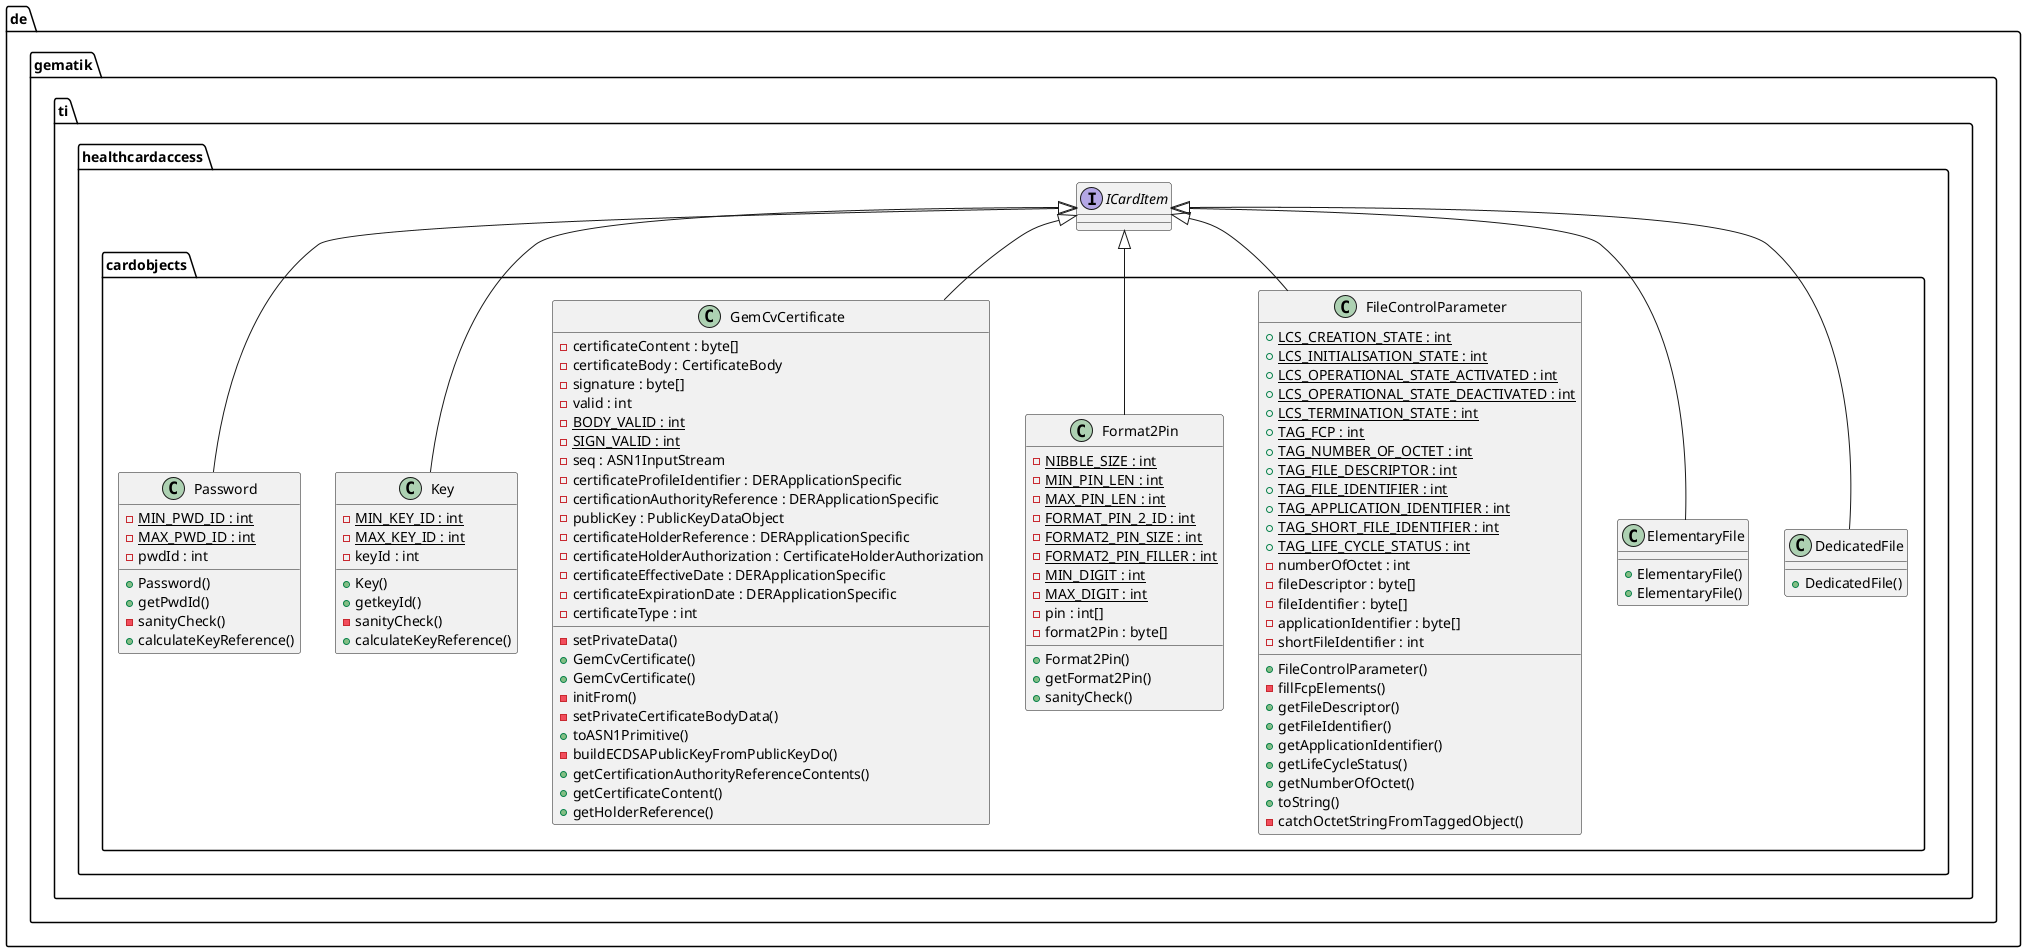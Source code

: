 @startuml

package de.gematik.ti.healthcardaccess {
    interface ICardItem {
    }
  }
package de.gematik.ti.healthcardaccess {
    package de.gematik.ti.healthcardaccess.cardobjects {
      class DedicatedFile {
          + DedicatedFile()
      }
    }
  }
package de.gematik.ti.healthcardaccess {
    package de.gematik.ti.healthcardaccess.cardobjects {
      class ElementaryFile {
          + ElementaryFile()
          + ElementaryFile()
      }
    }
  }
package de.gematik.ti.healthcardaccess {
    package de.gematik.ti.healthcardaccess.cardobjects {
      class FileControlParameter {
          {static} + LCS_CREATION_STATE : int
          {static} + LCS_INITIALISATION_STATE : int
          {static} + LCS_OPERATIONAL_STATE_ACTIVATED : int
          {static} + LCS_OPERATIONAL_STATE_DEACTIVATED : int
          {static} + LCS_TERMINATION_STATE : int
          {static} + TAG_FCP : int
          {static} + TAG_NUMBER_OF_OCTET : int
          {static} + TAG_FILE_DESCRIPTOR : int
          {static} + TAG_FILE_IDENTIFIER : int
          {static} + TAG_APPLICATION_IDENTIFIER : int
          {static} + TAG_SHORT_FILE_IDENTIFIER : int
          {static} + TAG_LIFE_CYCLE_STATUS : int
          - numberOfOctet : int
          - fileDescriptor : byte[]
          - fileIdentifier : byte[]
          - applicationIdentifier : byte[]
          - shortFileIdentifier : int
          + FileControlParameter()
          - fillFcpElements()
          + getFileDescriptor()
          + getFileIdentifier()
          + getApplicationIdentifier()
          + getLifeCycleStatus()
          + getNumberOfOctet()
          + toString()
          - catchOctetStringFromTaggedObject()
      }
    }
  }
package de.gematik.ti.healthcardaccess {
    package de.gematik.ti.healthcardaccess.cardobjects {
      class Format2Pin {
          {static} - NIBBLE_SIZE : int
          {static} - MIN_PIN_LEN : int
          {static} - MAX_PIN_LEN : int
          {static} - FORMAT_PIN_2_ID : int
          {static} - FORMAT2_PIN_SIZE : int
          {static} - FORMAT2_PIN_FILLER : int
          {static} - MIN_DIGIT : int
          {static} - MAX_DIGIT : int
          - pin : int[]
          - format2Pin : byte[]
          + Format2Pin()
          + getFormat2Pin()
          + sanityCheck()
      }
    }
  }
package de.gematik.ti.healthcardaccess {
    package de.gematik.ti.healthcardaccess.cardobjects {
      class GemCvCertificate {
          - certificateContent : byte[]
          - certificateBody : CertificateBody
          - signature : byte[]
          - valid : int
          {static} - BODY_VALID : int
          {static} - SIGN_VALID : int
          - seq : ASN1InputStream
          - certificateProfileIdentifier : DERApplicationSpecific
          - certificationAuthorityReference : DERApplicationSpecific
          - publicKey : PublicKeyDataObject
          - certificateHolderReference : DERApplicationSpecific
          - certificateHolderAuthorization : CertificateHolderAuthorization
          - certificateEffectiveDate : DERApplicationSpecific
          - certificateExpirationDate : DERApplicationSpecific
          - certificateType : int
          - setPrivateData()
          + GemCvCertificate()
          + GemCvCertificate()
          - initFrom()
          - setPrivateCertificateBodyData()
          + toASN1Primitive()
          - buildECDSAPublicKeyFromPublicKeyDo()
          + getCertificationAuthorityReferenceContents()
          + getCertificateContent()
          + getHolderReference()
      }
    }
  }
package de.gematik.ti.healthcardaccess {
    package de.gematik.ti.healthcardaccess.cardobjects {
      class Key {
          {static} - MIN_KEY_ID : int
          {static} - MAX_KEY_ID : int
          - keyId : int
          + Key()
          + getkeyId()
          - sanityCheck()
          + calculateKeyReference()
      }
    }
  }


  package de.gematik.ti.healthcardaccess {
    package de.gematik.ti.healthcardaccess.cardobjects {
      class Password {
          {static} - MIN_PWD_ID : int
          {static} - MAX_PWD_ID : int
          - pwdId : int
          + Password()
          + getPwdId()
          - sanityCheck()
          + calculateKeyReference()
      }
    }
  }



DedicatedFile -up-|> ICardItem
ElementaryFile -up-|> ICardItem
FileControlParameter -up-|> ICardItem
Format2Pin -up-|> ICardItem
GemCvCertificate -up-|> ICardItem
Key -up-|> ICardItem
Password -up-|> ICardItem


@enduml